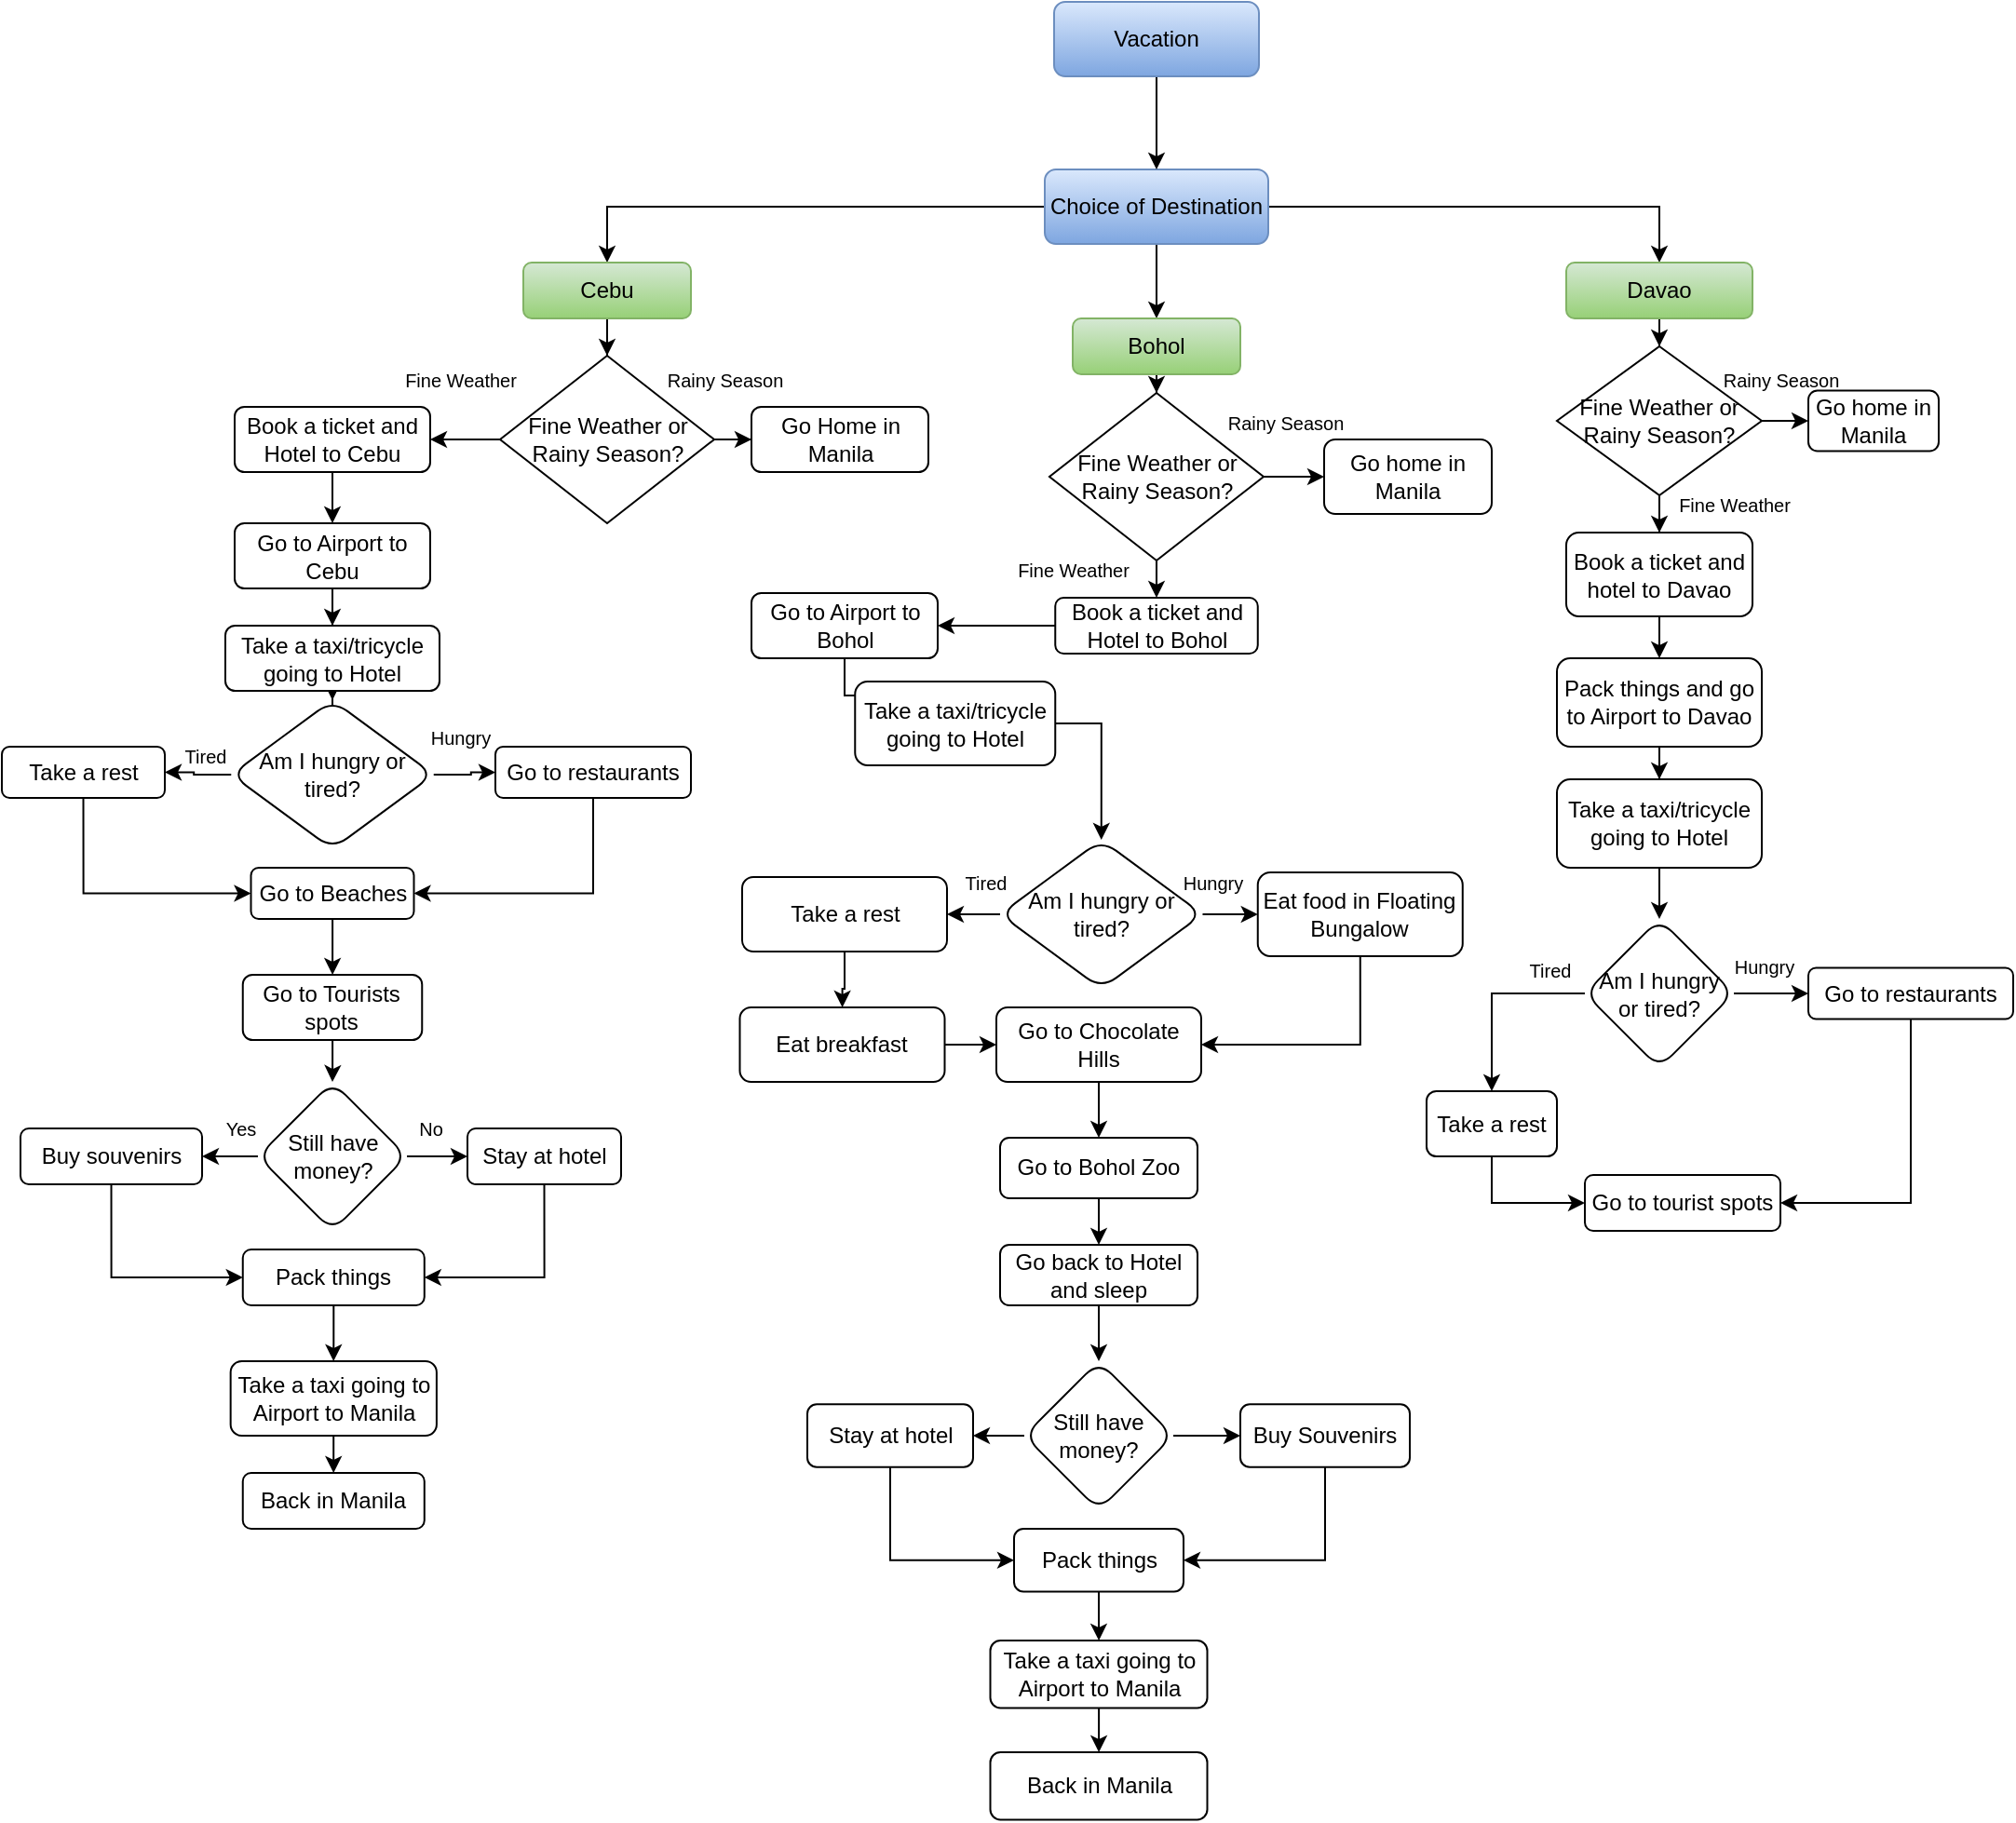 <mxfile version="23.0.0" type="github">
  <diagram id="C5RBs43oDa-KdzZeNtuy" name="Page-1">
    <mxGraphModel dx="2000" dy="613" grid="1" gridSize="10" guides="1" tooltips="1" connect="1" arrows="1" fold="1" page="1" pageScale="1" pageWidth="827" pageHeight="1169" math="0" shadow="0">
      <root>
        <mxCell id="WIyWlLk6GJQsqaUBKTNV-0" />
        <mxCell id="WIyWlLk6GJQsqaUBKTNV-1" parent="WIyWlLk6GJQsqaUBKTNV-0" />
        <mxCell id="_kLyWcV2JEi088Gw9Ph3-5" value="" style="edgeStyle=orthogonalEdgeStyle;rounded=0;orthogonalLoop=1;jettySize=auto;html=1;" edge="1" parent="WIyWlLk6GJQsqaUBKTNV-1" source="WIyWlLk6GJQsqaUBKTNV-3" target="_kLyWcV2JEi088Gw9Ph3-4">
          <mxGeometry relative="1" as="geometry" />
        </mxCell>
        <mxCell id="_kLyWcV2JEi088Gw9Ph3-7" value="" style="edgeStyle=orthogonalEdgeStyle;rounded=0;orthogonalLoop=1;jettySize=auto;html=1;" edge="1" parent="WIyWlLk6GJQsqaUBKTNV-1" source="WIyWlLk6GJQsqaUBKTNV-3" target="_kLyWcV2JEi088Gw9Ph3-6">
          <mxGeometry relative="1" as="geometry" />
        </mxCell>
        <mxCell id="_kLyWcV2JEi088Gw9Ph3-9" value="" style="edgeStyle=orthogonalEdgeStyle;rounded=0;orthogonalLoop=1;jettySize=auto;html=1;" edge="1" parent="WIyWlLk6GJQsqaUBKTNV-1" source="WIyWlLk6GJQsqaUBKTNV-3" target="_kLyWcV2JEi088Gw9Ph3-8">
          <mxGeometry relative="1" as="geometry" />
        </mxCell>
        <mxCell id="WIyWlLk6GJQsqaUBKTNV-3" value="Choice of Destination" style="rounded=1;whiteSpace=wrap;html=1;fontSize=12;glass=0;strokeWidth=1;shadow=0;fillColor=#dae8fc;gradientColor=#7ea6e0;strokeColor=#6c8ebf;" parent="WIyWlLk6GJQsqaUBKTNV-1" vertex="1">
          <mxGeometry x="330" y="160" width="120" height="40" as="geometry" />
        </mxCell>
        <mxCell id="_kLyWcV2JEi088Gw9Ph3-121" value="" style="edgeStyle=orthogonalEdgeStyle;rounded=0;orthogonalLoop=1;jettySize=auto;html=1;" edge="1" parent="WIyWlLk6GJQsqaUBKTNV-1" source="_kLyWcV2JEi088Gw9Ph3-4" target="_kLyWcV2JEi088Gw9Ph3-119">
          <mxGeometry relative="1" as="geometry" />
        </mxCell>
        <mxCell id="_kLyWcV2JEi088Gw9Ph3-4" value="Cebu" style="whiteSpace=wrap;html=1;rounded=1;glass=0;strokeWidth=1;shadow=0;fillColor=#d5e8d4;gradientColor=#97d077;strokeColor=#82b366;" vertex="1" parent="WIyWlLk6GJQsqaUBKTNV-1">
          <mxGeometry x="50" y="210" width="90" height="30" as="geometry" />
        </mxCell>
        <mxCell id="_kLyWcV2JEi088Gw9Ph3-131" value="" style="edgeStyle=orthogonalEdgeStyle;rounded=0;orthogonalLoop=1;jettySize=auto;html=1;" edge="1" parent="WIyWlLk6GJQsqaUBKTNV-1" source="_kLyWcV2JEi088Gw9Ph3-6" target="_kLyWcV2JEi088Gw9Ph3-130">
          <mxGeometry relative="1" as="geometry" />
        </mxCell>
        <mxCell id="_kLyWcV2JEi088Gw9Ph3-6" value="Bohol" style="rounded=1;whiteSpace=wrap;html=1;glass=0;strokeWidth=1;shadow=0;fillColor=#d5e8d4;gradientColor=#97d077;strokeColor=#82b366;" vertex="1" parent="WIyWlLk6GJQsqaUBKTNV-1">
          <mxGeometry x="345" y="240" width="90" height="30" as="geometry" />
        </mxCell>
        <mxCell id="_kLyWcV2JEi088Gw9Ph3-177" value="" style="edgeStyle=orthogonalEdgeStyle;rounded=0;orthogonalLoop=1;jettySize=auto;html=1;" edge="1" parent="WIyWlLk6GJQsqaUBKTNV-1" source="_kLyWcV2JEi088Gw9Ph3-8" target="_kLyWcV2JEi088Gw9Ph3-176">
          <mxGeometry relative="1" as="geometry" />
        </mxCell>
        <mxCell id="_kLyWcV2JEi088Gw9Ph3-8" value="Davao" style="rounded=1;whiteSpace=wrap;html=1;glass=0;strokeWidth=1;shadow=0;fillColor=#d5e8d4;gradientColor=#97d077;strokeColor=#82b366;" vertex="1" parent="WIyWlLk6GJQsqaUBKTNV-1">
          <mxGeometry x="610" y="210" width="100" height="30" as="geometry" />
        </mxCell>
        <mxCell id="_kLyWcV2JEi088Gw9Ph3-39" value="" style="edgeStyle=orthogonalEdgeStyle;rounded=0;orthogonalLoop=1;jettySize=auto;html=1;" edge="1" parent="WIyWlLk6GJQsqaUBKTNV-1" source="_kLyWcV2JEi088Gw9Ph3-18" target="_kLyWcV2JEi088Gw9Ph3-38">
          <mxGeometry relative="1" as="geometry" />
        </mxCell>
        <mxCell id="_kLyWcV2JEi088Gw9Ph3-18" value="Book a ticket and Hotel to Cebu" style="whiteSpace=wrap;html=1;rounded=1;glass=0;strokeWidth=1;shadow=0;" vertex="1" parent="WIyWlLk6GJQsqaUBKTNV-1">
          <mxGeometry x="-105" y="287.5" width="105" height="35" as="geometry" />
        </mxCell>
        <mxCell id="_kLyWcV2JEi088Gw9Ph3-20" value="Go Home in Manila" style="whiteSpace=wrap;html=1;rounded=1;glass=0;strokeWidth=1;shadow=0;" vertex="1" parent="WIyWlLk6GJQsqaUBKTNV-1">
          <mxGeometry x="172.5" y="287.5" width="95" height="35" as="geometry" />
        </mxCell>
        <mxCell id="_kLyWcV2JEi088Gw9Ph3-28" value="" style="edgeStyle=orthogonalEdgeStyle;rounded=0;orthogonalLoop=1;jettySize=auto;html=1;" edge="1" parent="WIyWlLk6GJQsqaUBKTNV-1" source="_kLyWcV2JEi088Gw9Ph3-27" target="WIyWlLk6GJQsqaUBKTNV-3">
          <mxGeometry relative="1" as="geometry" />
        </mxCell>
        <mxCell id="_kLyWcV2JEi088Gw9Ph3-27" value="Vacation" style="rounded=1;whiteSpace=wrap;html=1;fillColor=#dae8fc;gradientColor=#7ea6e0;strokeColor=#6c8ebf;" vertex="1" parent="WIyWlLk6GJQsqaUBKTNV-1">
          <mxGeometry x="335" y="70" width="110" height="40" as="geometry" />
        </mxCell>
        <mxCell id="_kLyWcV2JEi088Gw9Ph3-41" value="" style="edgeStyle=orthogonalEdgeStyle;rounded=0;orthogonalLoop=1;jettySize=auto;html=1;" edge="1" parent="WIyWlLk6GJQsqaUBKTNV-1" source="_kLyWcV2JEi088Gw9Ph3-38" target="_kLyWcV2JEi088Gw9Ph3-40">
          <mxGeometry relative="1" as="geometry" />
        </mxCell>
        <mxCell id="_kLyWcV2JEi088Gw9Ph3-53" style="edgeStyle=orthogonalEdgeStyle;rounded=0;orthogonalLoop=1;jettySize=auto;html=1;exitX=1;exitY=0.5;exitDx=0;exitDy=0;" edge="1" parent="WIyWlLk6GJQsqaUBKTNV-1" source="_kLyWcV2JEi088Gw9Ph3-38">
          <mxGeometry relative="1" as="geometry">
            <mxPoint x="-10" y="370.033" as="targetPoint" />
          </mxGeometry>
        </mxCell>
        <mxCell id="_kLyWcV2JEi088Gw9Ph3-38" value="Go to Airport to Cebu" style="whiteSpace=wrap;html=1;rounded=1;glass=0;strokeWidth=1;shadow=0;" vertex="1" parent="WIyWlLk6GJQsqaUBKTNV-1">
          <mxGeometry x="-105" y="350" width="105" height="35" as="geometry" />
        </mxCell>
        <mxCell id="_kLyWcV2JEi088Gw9Ph3-163" value="" style="edgeStyle=orthogonalEdgeStyle;rounded=0;orthogonalLoop=1;jettySize=auto;html=1;" edge="1" parent="WIyWlLk6GJQsqaUBKTNV-1" source="_kLyWcV2JEi088Gw9Ph3-40" target="_kLyWcV2JEi088Gw9Ph3-161">
          <mxGeometry relative="1" as="geometry" />
        </mxCell>
        <mxCell id="_kLyWcV2JEi088Gw9Ph3-40" value="Take a taxi/tricycle going to Hotel" style="whiteSpace=wrap;html=1;rounded=1;glass=0;strokeWidth=1;shadow=0;" vertex="1" parent="WIyWlLk6GJQsqaUBKTNV-1">
          <mxGeometry x="-110" y="405" width="115" height="35" as="geometry" />
        </mxCell>
        <mxCell id="_kLyWcV2JEi088Gw9Ph3-155" style="edgeStyle=orthogonalEdgeStyle;rounded=0;orthogonalLoop=1;jettySize=auto;html=1;exitX=0.5;exitY=1;exitDx=0;exitDy=0;entryX=0;entryY=0.5;entryDx=0;entryDy=0;" edge="1" parent="WIyWlLk6GJQsqaUBKTNV-1" source="_kLyWcV2JEi088Gw9Ph3-57" target="_kLyWcV2JEi088Gw9Ph3-64">
          <mxGeometry relative="1" as="geometry" />
        </mxCell>
        <mxCell id="_kLyWcV2JEi088Gw9Ph3-57" value="Take a rest" style="whiteSpace=wrap;html=1;rounded=1;glass=0;strokeWidth=1;shadow=0;" vertex="1" parent="WIyWlLk6GJQsqaUBKTNV-1">
          <mxGeometry x="-230" y="470" width="87.5" height="27.5" as="geometry" />
        </mxCell>
        <mxCell id="_kLyWcV2JEi088Gw9Ph3-154" style="edgeStyle=orthogonalEdgeStyle;rounded=0;orthogonalLoop=1;jettySize=auto;html=1;exitX=0.5;exitY=1;exitDx=0;exitDy=0;entryX=1;entryY=0.5;entryDx=0;entryDy=0;" edge="1" parent="WIyWlLk6GJQsqaUBKTNV-1" source="_kLyWcV2JEi088Gw9Ph3-59" target="_kLyWcV2JEi088Gw9Ph3-64">
          <mxGeometry relative="1" as="geometry" />
        </mxCell>
        <mxCell id="_kLyWcV2JEi088Gw9Ph3-59" value="Go to restaurants" style="whiteSpace=wrap;html=1;rounded=1;glass=0;strokeWidth=1;shadow=0;" vertex="1" parent="WIyWlLk6GJQsqaUBKTNV-1">
          <mxGeometry x="35" y="470" width="105" height="27.5" as="geometry" />
        </mxCell>
        <mxCell id="_kLyWcV2JEi088Gw9Ph3-169" value="" style="edgeStyle=orthogonalEdgeStyle;rounded=0;orthogonalLoop=1;jettySize=auto;html=1;" edge="1" parent="WIyWlLk6GJQsqaUBKTNV-1" source="_kLyWcV2JEi088Gw9Ph3-64" target="_kLyWcV2JEi088Gw9Ph3-168">
          <mxGeometry relative="1" as="geometry" />
        </mxCell>
        <mxCell id="_kLyWcV2JEi088Gw9Ph3-64" value="Go to Beaches" style="whiteSpace=wrap;html=1;rounded=1;glass=0;strokeWidth=1;shadow=0;" vertex="1" parent="WIyWlLk6GJQsqaUBKTNV-1">
          <mxGeometry x="-96.25" y="535" width="87.5" height="27.5" as="geometry" />
        </mxCell>
        <mxCell id="_kLyWcV2JEi088Gw9Ph3-72" value="" style="edgeStyle=orthogonalEdgeStyle;rounded=0;orthogonalLoop=1;jettySize=auto;html=1;" edge="1" parent="WIyWlLk6GJQsqaUBKTNV-1" source="_kLyWcV2JEi088Gw9Ph3-66" target="_kLyWcV2JEi088Gw9Ph3-71">
          <mxGeometry relative="1" as="geometry" />
        </mxCell>
        <mxCell id="_kLyWcV2JEi088Gw9Ph3-66" value="Book a ticket and Hotel to Bohol" style="whiteSpace=wrap;html=1;rounded=1;glass=0;strokeWidth=1;shadow=0;" vertex="1" parent="WIyWlLk6GJQsqaUBKTNV-1">
          <mxGeometry x="335.63" y="390" width="108.75" height="30" as="geometry" />
        </mxCell>
        <mxCell id="_kLyWcV2JEi088Gw9Ph3-68" value="Go home in Manila" style="rounded=1;whiteSpace=wrap;html=1;glass=0;strokeWidth=1;shadow=0;" vertex="1" parent="WIyWlLk6GJQsqaUBKTNV-1">
          <mxGeometry x="480" y="305" width="90" height="40" as="geometry" />
        </mxCell>
        <mxCell id="_kLyWcV2JEi088Gw9Ph3-83" value="" style="edgeStyle=orthogonalEdgeStyle;rounded=0;orthogonalLoop=1;jettySize=auto;html=1;" edge="1" parent="WIyWlLk6GJQsqaUBKTNV-1" source="_kLyWcV2JEi088Gw9Ph3-71" target="_kLyWcV2JEi088Gw9Ph3-82">
          <mxGeometry relative="1" as="geometry" />
        </mxCell>
        <mxCell id="_kLyWcV2JEi088Gw9Ph3-71" value="Go to Airport to Bohol" style="whiteSpace=wrap;html=1;rounded=1;glass=0;strokeWidth=1;shadow=0;" vertex="1" parent="WIyWlLk6GJQsqaUBKTNV-1">
          <mxGeometry x="172.5" y="387.5" width="100" height="35" as="geometry" />
        </mxCell>
        <mxCell id="_kLyWcV2JEi088Gw9Ph3-231" style="edgeStyle=orthogonalEdgeStyle;rounded=0;orthogonalLoop=1;jettySize=auto;html=1;exitX=1;exitY=0.5;exitDx=0;exitDy=0;entryX=0.5;entryY=0;entryDx=0;entryDy=0;" edge="1" parent="WIyWlLk6GJQsqaUBKTNV-1" source="_kLyWcV2JEi088Gw9Ph3-82" target="_kLyWcV2JEi088Gw9Ph3-170">
          <mxGeometry relative="1" as="geometry">
            <mxPoint x="360" y="510" as="targetPoint" />
          </mxGeometry>
        </mxCell>
        <mxCell id="_kLyWcV2JEi088Gw9Ph3-82" value="Take a taxi/tricycle going to Hotel" style="whiteSpace=wrap;html=1;rounded=1;glass=0;strokeWidth=1;shadow=0;" vertex="1" parent="WIyWlLk6GJQsqaUBKTNV-1">
          <mxGeometry x="228.13" y="435" width="107.5" height="45" as="geometry" />
        </mxCell>
        <mxCell id="_kLyWcV2JEi088Gw9Ph3-125" value="" style="edgeStyle=orthogonalEdgeStyle;rounded=0;orthogonalLoop=1;jettySize=auto;html=1;" edge="1" parent="WIyWlLk6GJQsqaUBKTNV-1" source="_kLyWcV2JEi088Gw9Ph3-119" target="_kLyWcV2JEi088Gw9Ph3-18">
          <mxGeometry relative="1" as="geometry" />
        </mxCell>
        <mxCell id="_kLyWcV2JEi088Gw9Ph3-126" value="" style="edgeStyle=orthogonalEdgeStyle;rounded=0;orthogonalLoop=1;jettySize=auto;html=1;" edge="1" parent="WIyWlLk6GJQsqaUBKTNV-1" source="_kLyWcV2JEi088Gw9Ph3-119" target="_kLyWcV2JEi088Gw9Ph3-20">
          <mxGeometry relative="1" as="geometry" />
        </mxCell>
        <mxCell id="_kLyWcV2JEi088Gw9Ph3-119" value="Fine Weather or Rainy Season?" style="rhombus;whiteSpace=wrap;html=1;fontSize=12;" vertex="1" parent="WIyWlLk6GJQsqaUBKTNV-1">
          <mxGeometry x="37.5" y="260" width="115" height="90" as="geometry" />
        </mxCell>
        <mxCell id="_kLyWcV2JEi088Gw9Ph3-127" value="Fine Weather" style="text;html=1;align=center;verticalAlign=middle;resizable=0;points=[];autosize=1;strokeColor=none;fillColor=none;fontSize=10;" vertex="1" parent="WIyWlLk6GJQsqaUBKTNV-1">
          <mxGeometry x="-23.75" y="257.5" width="80" height="30" as="geometry" />
        </mxCell>
        <mxCell id="_kLyWcV2JEi088Gw9Ph3-128" value="Rainy Season" style="text;html=1;align=center;verticalAlign=middle;resizable=0;points=[];autosize=1;strokeColor=none;fillColor=none;fontSize=10;" vertex="1" parent="WIyWlLk6GJQsqaUBKTNV-1">
          <mxGeometry x="112.5" y="257.5" width="90" height="30" as="geometry" />
        </mxCell>
        <mxCell id="_kLyWcV2JEi088Gw9Ph3-132" value="" style="edgeStyle=orthogonalEdgeStyle;rounded=0;orthogonalLoop=1;jettySize=auto;html=1;" edge="1" parent="WIyWlLk6GJQsqaUBKTNV-1" source="_kLyWcV2JEi088Gw9Ph3-130" target="_kLyWcV2JEi088Gw9Ph3-68">
          <mxGeometry relative="1" as="geometry" />
        </mxCell>
        <mxCell id="_kLyWcV2JEi088Gw9Ph3-134" style="edgeStyle=orthogonalEdgeStyle;rounded=0;orthogonalLoop=1;jettySize=auto;html=1;exitX=0.5;exitY=1;exitDx=0;exitDy=0;entryX=0.5;entryY=0;entryDx=0;entryDy=0;" edge="1" parent="WIyWlLk6GJQsqaUBKTNV-1" source="_kLyWcV2JEi088Gw9Ph3-130" target="_kLyWcV2JEi088Gw9Ph3-66">
          <mxGeometry relative="1" as="geometry" />
        </mxCell>
        <mxCell id="_kLyWcV2JEi088Gw9Ph3-130" value="Fine Weather or Rainy Season?" style="rhombus;whiteSpace=wrap;html=1;fontSize=12;" vertex="1" parent="WIyWlLk6GJQsqaUBKTNV-1">
          <mxGeometry x="332.5" y="280" width="115" height="90" as="geometry" />
        </mxCell>
        <mxCell id="_kLyWcV2JEi088Gw9Ph3-136" value="Rainy Season" style="text;html=1;align=center;verticalAlign=middle;resizable=0;points=[];autosize=1;strokeColor=none;fillColor=none;fontSize=10;" vertex="1" parent="WIyWlLk6GJQsqaUBKTNV-1">
          <mxGeometry x="414" y="281.25" width="90" height="30" as="geometry" />
        </mxCell>
        <mxCell id="_kLyWcV2JEi088Gw9Ph3-137" value="Fine Weather" style="text;html=1;align=center;verticalAlign=middle;resizable=0;points=[];autosize=1;strokeColor=none;fillColor=none;fontSize=10;" vertex="1" parent="WIyWlLk6GJQsqaUBKTNV-1">
          <mxGeometry x="305.25" y="360" width="80" height="30" as="geometry" />
        </mxCell>
        <mxCell id="_kLyWcV2JEi088Gw9Ph3-191" style="edgeStyle=orthogonalEdgeStyle;rounded=0;orthogonalLoop=1;jettySize=auto;html=1;exitX=0.5;exitY=1;exitDx=0;exitDy=0;entryX=1;entryY=0.5;entryDx=0;entryDy=0;" edge="1" parent="WIyWlLk6GJQsqaUBKTNV-1" source="_kLyWcV2JEi088Gw9Ph3-139" target="_kLyWcV2JEi088Gw9Ph3-141">
          <mxGeometry relative="1" as="geometry" />
        </mxCell>
        <mxCell id="_kLyWcV2JEi088Gw9Ph3-139" value="Eat food in Floating Bungalow" style="whiteSpace=wrap;html=1;rounded=1;glass=0;strokeWidth=1;shadow=0;" vertex="1" parent="WIyWlLk6GJQsqaUBKTNV-1">
          <mxGeometry x="444.38" y="537.5" width="110" height="45" as="geometry" />
        </mxCell>
        <mxCell id="_kLyWcV2JEi088Gw9Ph3-146" value="" style="edgeStyle=orthogonalEdgeStyle;rounded=0;orthogonalLoop=1;jettySize=auto;html=1;" edge="1" parent="WIyWlLk6GJQsqaUBKTNV-1" source="_kLyWcV2JEi088Gw9Ph3-141" target="_kLyWcV2JEi088Gw9Ph3-145">
          <mxGeometry relative="1" as="geometry" />
        </mxCell>
        <mxCell id="_kLyWcV2JEi088Gw9Ph3-141" value="Go to Chocolate Hills" style="whiteSpace=wrap;html=1;rounded=1;glass=0;strokeWidth=1;shadow=0;" vertex="1" parent="WIyWlLk6GJQsqaUBKTNV-1">
          <mxGeometry x="304" y="610" width="110" height="40" as="geometry" />
        </mxCell>
        <mxCell id="_kLyWcV2JEi088Gw9Ph3-150" value="" style="edgeStyle=orthogonalEdgeStyle;rounded=0;orthogonalLoop=1;jettySize=auto;html=1;" edge="1" parent="WIyWlLk6GJQsqaUBKTNV-1" source="_kLyWcV2JEi088Gw9Ph3-143" target="_kLyWcV2JEi088Gw9Ph3-149">
          <mxGeometry relative="1" as="geometry" />
        </mxCell>
        <mxCell id="_kLyWcV2JEi088Gw9Ph3-143" value="Take a rest" style="whiteSpace=wrap;html=1;rounded=1;glass=0;strokeWidth=1;shadow=0;" vertex="1" parent="WIyWlLk6GJQsqaUBKTNV-1">
          <mxGeometry x="167.5" y="540" width="110" height="40" as="geometry" />
        </mxCell>
        <mxCell id="_kLyWcV2JEi088Gw9Ph3-212" value="" style="edgeStyle=orthogonalEdgeStyle;rounded=0;orthogonalLoop=1;jettySize=auto;html=1;" edge="1" parent="WIyWlLk6GJQsqaUBKTNV-1" source="_kLyWcV2JEi088Gw9Ph3-145" target="_kLyWcV2JEi088Gw9Ph3-211">
          <mxGeometry relative="1" as="geometry" />
        </mxCell>
        <mxCell id="_kLyWcV2JEi088Gw9Ph3-145" value="Go to Bohol Zoo" style="whiteSpace=wrap;html=1;rounded=1;glass=0;strokeWidth=1;shadow=0;" vertex="1" parent="WIyWlLk6GJQsqaUBKTNV-1">
          <mxGeometry x="306" y="680" width="106" height="32.5" as="geometry" />
        </mxCell>
        <mxCell id="_kLyWcV2JEi088Gw9Ph3-151" value="" style="edgeStyle=orthogonalEdgeStyle;rounded=0;orthogonalLoop=1;jettySize=auto;html=1;" edge="1" parent="WIyWlLk6GJQsqaUBKTNV-1" source="_kLyWcV2JEi088Gw9Ph3-149" target="_kLyWcV2JEi088Gw9Ph3-141">
          <mxGeometry relative="1" as="geometry" />
        </mxCell>
        <mxCell id="_kLyWcV2JEi088Gw9Ph3-149" value="Eat breakfast" style="whiteSpace=wrap;html=1;rounded=1;glass=0;strokeWidth=1;shadow=0;" vertex="1" parent="WIyWlLk6GJQsqaUBKTNV-1">
          <mxGeometry x="166.25" y="610" width="110" height="40" as="geometry" />
        </mxCell>
        <mxCell id="_kLyWcV2JEi088Gw9Ph3-157" value="Tired" style="text;html=1;align=center;verticalAlign=middle;resizable=0;points=[];autosize=1;strokeColor=none;fillColor=none;fontSize=10;" vertex="1" parent="WIyWlLk6GJQsqaUBKTNV-1">
          <mxGeometry x="-146.25" y="460" width="50" height="30" as="geometry" />
        </mxCell>
        <mxCell id="_kLyWcV2JEi088Gw9Ph3-158" value="Hungry" style="text;html=1;align=center;verticalAlign=middle;resizable=0;points=[];autosize=1;strokeColor=none;fillColor=none;fontSize=10;" vertex="1" parent="WIyWlLk6GJQsqaUBKTNV-1">
          <mxGeometry x="-13.75" y="450" width="60" height="30" as="geometry" />
        </mxCell>
        <mxCell id="_kLyWcV2JEi088Gw9Ph3-166" value="" style="edgeStyle=orthogonalEdgeStyle;rounded=0;orthogonalLoop=1;jettySize=auto;html=1;" edge="1" parent="WIyWlLk6GJQsqaUBKTNV-1" source="_kLyWcV2JEi088Gw9Ph3-161" target="_kLyWcV2JEi088Gw9Ph3-57">
          <mxGeometry relative="1" as="geometry" />
        </mxCell>
        <mxCell id="_kLyWcV2JEi088Gw9Ph3-167" value="" style="edgeStyle=orthogonalEdgeStyle;rounded=0;orthogonalLoop=1;jettySize=auto;html=1;" edge="1" parent="WIyWlLk6GJQsqaUBKTNV-1" source="_kLyWcV2JEi088Gw9Ph3-161" target="_kLyWcV2JEi088Gw9Ph3-59">
          <mxGeometry relative="1" as="geometry" />
        </mxCell>
        <mxCell id="_kLyWcV2JEi088Gw9Ph3-161" value="Am I hungry or tired?" style="rhombus;whiteSpace=wrap;html=1;rounded=1;" vertex="1" parent="WIyWlLk6GJQsqaUBKTNV-1">
          <mxGeometry x="-106.87" y="445" width="108.75" height="80" as="geometry" />
        </mxCell>
        <mxCell id="_kLyWcV2JEi088Gw9Ph3-193" value="" style="edgeStyle=orthogonalEdgeStyle;rounded=0;orthogonalLoop=1;jettySize=auto;html=1;" edge="1" parent="WIyWlLk6GJQsqaUBKTNV-1" source="_kLyWcV2JEi088Gw9Ph3-168" target="_kLyWcV2JEi088Gw9Ph3-192">
          <mxGeometry relative="1" as="geometry" />
        </mxCell>
        <mxCell id="_kLyWcV2JEi088Gw9Ph3-168" value="Go to Tourists spots" style="whiteSpace=wrap;html=1;rounded=1;glass=0;strokeWidth=1;shadow=0;" vertex="1" parent="WIyWlLk6GJQsqaUBKTNV-1">
          <mxGeometry x="-100.62" y="592.5" width="96.25" height="35" as="geometry" />
        </mxCell>
        <mxCell id="_kLyWcV2JEi088Gw9Ph3-172" value="" style="edgeStyle=orthogonalEdgeStyle;rounded=0;orthogonalLoop=1;jettySize=auto;html=1;" edge="1" parent="WIyWlLk6GJQsqaUBKTNV-1" source="_kLyWcV2JEi088Gw9Ph3-170" target="_kLyWcV2JEi088Gw9Ph3-139">
          <mxGeometry relative="1" as="geometry" />
        </mxCell>
        <mxCell id="_kLyWcV2JEi088Gw9Ph3-173" value="" style="edgeStyle=orthogonalEdgeStyle;rounded=0;orthogonalLoop=1;jettySize=auto;html=1;" edge="1" parent="WIyWlLk6GJQsqaUBKTNV-1" source="_kLyWcV2JEi088Gw9Ph3-170" target="_kLyWcV2JEi088Gw9Ph3-143">
          <mxGeometry relative="1" as="geometry" />
        </mxCell>
        <mxCell id="_kLyWcV2JEi088Gw9Ph3-170" value="Am I hungry or tired?" style="rhombus;whiteSpace=wrap;html=1;rounded=1;" vertex="1" parent="WIyWlLk6GJQsqaUBKTNV-1">
          <mxGeometry x="306" y="520" width="108.75" height="80" as="geometry" />
        </mxCell>
        <mxCell id="_kLyWcV2JEi088Gw9Ph3-174" value="Tired" style="text;html=1;align=center;verticalAlign=middle;resizable=0;points=[];autosize=1;strokeColor=none;fillColor=none;fontSize=10;" vertex="1" parent="WIyWlLk6GJQsqaUBKTNV-1">
          <mxGeometry x="272.5" y="527.5" width="50" height="30" as="geometry" />
        </mxCell>
        <mxCell id="_kLyWcV2JEi088Gw9Ph3-175" value="Hungry" style="text;html=1;align=center;verticalAlign=middle;resizable=0;points=[];autosize=1;strokeColor=none;fillColor=none;fontSize=10;" vertex="1" parent="WIyWlLk6GJQsqaUBKTNV-1">
          <mxGeometry x="390" y="527.5" width="60" height="30" as="geometry" />
        </mxCell>
        <mxCell id="_kLyWcV2JEi088Gw9Ph3-183" value="" style="edgeStyle=orthogonalEdgeStyle;rounded=0;orthogonalLoop=1;jettySize=auto;html=1;" edge="1" parent="WIyWlLk6GJQsqaUBKTNV-1" source="_kLyWcV2JEi088Gw9Ph3-176" target="_kLyWcV2JEi088Gw9Ph3-182">
          <mxGeometry relative="1" as="geometry" />
        </mxCell>
        <mxCell id="_kLyWcV2JEi088Gw9Ph3-186" value="" style="edgeStyle=orthogonalEdgeStyle;rounded=0;orthogonalLoop=1;jettySize=auto;html=1;" edge="1" parent="WIyWlLk6GJQsqaUBKTNV-1" source="_kLyWcV2JEi088Gw9Ph3-176" target="_kLyWcV2JEi088Gw9Ph3-185">
          <mxGeometry relative="1" as="geometry" />
        </mxCell>
        <mxCell id="_kLyWcV2JEi088Gw9Ph3-176" value="Fine Weather or Rainy Season?" style="rhombus;whiteSpace=wrap;html=1;rounded=0;glass=0;strokeWidth=1;shadow=0;" vertex="1" parent="WIyWlLk6GJQsqaUBKTNV-1">
          <mxGeometry x="605" y="255" width="110" height="80" as="geometry" />
        </mxCell>
        <mxCell id="_kLyWcV2JEi088Gw9Ph3-182" value="Go home in Manila" style="rounded=1;whiteSpace=wrap;html=1;glass=0;strokeWidth=1;shadow=0;" vertex="1" parent="WIyWlLk6GJQsqaUBKTNV-1">
          <mxGeometry x="740" y="278.75" width="70" height="32.5" as="geometry" />
        </mxCell>
        <mxCell id="_kLyWcV2JEi088Gw9Ph3-190" value="" style="edgeStyle=orthogonalEdgeStyle;rounded=0;orthogonalLoop=1;jettySize=auto;html=1;" edge="1" parent="WIyWlLk6GJQsqaUBKTNV-1" source="_kLyWcV2JEi088Gw9Ph3-185" target="_kLyWcV2JEi088Gw9Ph3-189">
          <mxGeometry relative="1" as="geometry" />
        </mxCell>
        <mxCell id="_kLyWcV2JEi088Gw9Ph3-185" value="Book a ticket and hotel to Davao" style="whiteSpace=wrap;html=1;rounded=1;glass=0;strokeWidth=1;shadow=0;" vertex="1" parent="WIyWlLk6GJQsqaUBKTNV-1">
          <mxGeometry x="610" y="355" width="100" height="45" as="geometry" />
        </mxCell>
        <mxCell id="_kLyWcV2JEi088Gw9Ph3-187" value="Rainy Season" style="text;html=1;align=center;verticalAlign=middle;resizable=0;points=[];autosize=1;strokeColor=none;fillColor=none;fontSize=10;" vertex="1" parent="WIyWlLk6GJQsqaUBKTNV-1">
          <mxGeometry x="680" y="257.5" width="90" height="30" as="geometry" />
        </mxCell>
        <mxCell id="_kLyWcV2JEi088Gw9Ph3-188" value="Fine Weather" style="text;html=1;align=center;verticalAlign=middle;resizable=0;points=[];autosize=1;strokeColor=none;fillColor=none;fontSize=10;" vertex="1" parent="WIyWlLk6GJQsqaUBKTNV-1">
          <mxGeometry x="660" y="325" width="80" height="30" as="geometry" />
        </mxCell>
        <mxCell id="_kLyWcV2JEi088Gw9Ph3-229" value="" style="edgeStyle=orthogonalEdgeStyle;rounded=0;orthogonalLoop=1;jettySize=auto;html=1;" edge="1" parent="WIyWlLk6GJQsqaUBKTNV-1" source="_kLyWcV2JEi088Gw9Ph3-189" target="_kLyWcV2JEi088Gw9Ph3-228">
          <mxGeometry relative="1" as="geometry" />
        </mxCell>
        <mxCell id="_kLyWcV2JEi088Gw9Ph3-189" value="Pack things and go to Airport to Davao" style="whiteSpace=wrap;html=1;rounded=1;glass=0;strokeWidth=1;shadow=0;" vertex="1" parent="WIyWlLk6GJQsqaUBKTNV-1">
          <mxGeometry x="605" y="422.5" width="110" height="47.5" as="geometry" />
        </mxCell>
        <mxCell id="_kLyWcV2JEi088Gw9Ph3-195" value="" style="edgeStyle=orthogonalEdgeStyle;rounded=0;orthogonalLoop=1;jettySize=auto;html=1;" edge="1" parent="WIyWlLk6GJQsqaUBKTNV-1" source="_kLyWcV2JEi088Gw9Ph3-192" target="_kLyWcV2JEi088Gw9Ph3-194">
          <mxGeometry relative="1" as="geometry" />
        </mxCell>
        <mxCell id="_kLyWcV2JEi088Gw9Ph3-197" value="" style="edgeStyle=orthogonalEdgeStyle;rounded=0;orthogonalLoop=1;jettySize=auto;html=1;" edge="1" parent="WIyWlLk6GJQsqaUBKTNV-1" source="_kLyWcV2JEi088Gw9Ph3-192" target="_kLyWcV2JEi088Gw9Ph3-196">
          <mxGeometry relative="1" as="geometry" />
        </mxCell>
        <mxCell id="_kLyWcV2JEi088Gw9Ph3-192" value="Still have money?" style="rhombus;whiteSpace=wrap;html=1;rounded=1;glass=0;strokeWidth=1;shadow=0;" vertex="1" parent="WIyWlLk6GJQsqaUBKTNV-1">
          <mxGeometry x="-92.495" y="650" width="80" height="80" as="geometry" />
        </mxCell>
        <mxCell id="_kLyWcV2JEi088Gw9Ph3-204" style="edgeStyle=orthogonalEdgeStyle;rounded=0;orthogonalLoop=1;jettySize=auto;html=1;exitX=0.5;exitY=1;exitDx=0;exitDy=0;entryX=0;entryY=0.5;entryDx=0;entryDy=0;" edge="1" parent="WIyWlLk6GJQsqaUBKTNV-1" source="_kLyWcV2JEi088Gw9Ph3-194" target="_kLyWcV2JEi088Gw9Ph3-201">
          <mxGeometry relative="1" as="geometry" />
        </mxCell>
        <mxCell id="_kLyWcV2JEi088Gw9Ph3-194" value="Buy souvenirs" style="whiteSpace=wrap;html=1;rounded=1;glass=0;strokeWidth=1;shadow=0;" vertex="1" parent="WIyWlLk6GJQsqaUBKTNV-1">
          <mxGeometry x="-220" y="675" width="97.51" height="30" as="geometry" />
        </mxCell>
        <mxCell id="_kLyWcV2JEi088Gw9Ph3-203" style="edgeStyle=orthogonalEdgeStyle;rounded=0;orthogonalLoop=1;jettySize=auto;html=1;exitX=0.5;exitY=1;exitDx=0;exitDy=0;entryX=1;entryY=0.5;entryDx=0;entryDy=0;" edge="1" parent="WIyWlLk6GJQsqaUBKTNV-1" source="_kLyWcV2JEi088Gw9Ph3-196" target="_kLyWcV2JEi088Gw9Ph3-201">
          <mxGeometry relative="1" as="geometry" />
        </mxCell>
        <mxCell id="_kLyWcV2JEi088Gw9Ph3-196" value="Stay at hotel" style="whiteSpace=wrap;html=1;rounded=1;glass=0;strokeWidth=1;shadow=0;" vertex="1" parent="WIyWlLk6GJQsqaUBKTNV-1">
          <mxGeometry x="20.0" y="675" width="82.5" height="30" as="geometry" />
        </mxCell>
        <mxCell id="_kLyWcV2JEi088Gw9Ph3-198" value="Yes" style="text;html=1;align=center;verticalAlign=middle;resizable=0;points=[];autosize=1;strokeColor=none;fillColor=none;fontSize=10;" vertex="1" parent="WIyWlLk6GJQsqaUBKTNV-1">
          <mxGeometry x="-122.49" y="660" width="40" height="30" as="geometry" />
        </mxCell>
        <mxCell id="_kLyWcV2JEi088Gw9Ph3-200" value="No" style="text;html=1;align=center;verticalAlign=middle;resizable=0;points=[];autosize=1;strokeColor=none;fillColor=none;fontSize=10;" vertex="1" parent="WIyWlLk6GJQsqaUBKTNV-1">
          <mxGeometry x="-20" y="660" width="40" height="30" as="geometry" />
        </mxCell>
        <mxCell id="_kLyWcV2JEi088Gw9Ph3-206" value="" style="edgeStyle=orthogonalEdgeStyle;rounded=0;orthogonalLoop=1;jettySize=auto;html=1;" edge="1" parent="WIyWlLk6GJQsqaUBKTNV-1" source="_kLyWcV2JEi088Gw9Ph3-201" target="_kLyWcV2JEi088Gw9Ph3-205">
          <mxGeometry relative="1" as="geometry" />
        </mxCell>
        <mxCell id="_kLyWcV2JEi088Gw9Ph3-201" value="Pack things" style="whiteSpace=wrap;html=1;rounded=1;glass=0;strokeWidth=1;shadow=0;" vertex="1" parent="WIyWlLk6GJQsqaUBKTNV-1">
          <mxGeometry x="-100.62" y="740" width="97.51" height="30" as="geometry" />
        </mxCell>
        <mxCell id="_kLyWcV2JEi088Gw9Ph3-209" value="" style="edgeStyle=orthogonalEdgeStyle;rounded=0;orthogonalLoop=1;jettySize=auto;html=1;" edge="1" parent="WIyWlLk6GJQsqaUBKTNV-1" source="_kLyWcV2JEi088Gw9Ph3-205" target="_kLyWcV2JEi088Gw9Ph3-208">
          <mxGeometry relative="1" as="geometry" />
        </mxCell>
        <mxCell id="_kLyWcV2JEi088Gw9Ph3-205" value="Take a taxi going to Airport to Manila" style="whiteSpace=wrap;html=1;rounded=1;glass=0;strokeWidth=1;shadow=0;" vertex="1" parent="WIyWlLk6GJQsqaUBKTNV-1">
          <mxGeometry x="-107.17" y="800" width="110.62" height="40" as="geometry" />
        </mxCell>
        <mxCell id="_kLyWcV2JEi088Gw9Ph3-208" value="Back in Manila" style="whiteSpace=wrap;html=1;rounded=1;glass=0;strokeWidth=1;shadow=0;" vertex="1" parent="WIyWlLk6GJQsqaUBKTNV-1">
          <mxGeometry x="-100.62" y="860" width="97.51" height="30" as="geometry" />
        </mxCell>
        <mxCell id="_kLyWcV2JEi088Gw9Ph3-214" value="" style="edgeStyle=orthogonalEdgeStyle;rounded=0;orthogonalLoop=1;jettySize=auto;html=1;" edge="1" parent="WIyWlLk6GJQsqaUBKTNV-1" source="_kLyWcV2JEi088Gw9Ph3-211" target="_kLyWcV2JEi088Gw9Ph3-213">
          <mxGeometry relative="1" as="geometry" />
        </mxCell>
        <mxCell id="_kLyWcV2JEi088Gw9Ph3-211" value="Go back to Hotel and sleep" style="whiteSpace=wrap;html=1;rounded=1;glass=0;strokeWidth=1;shadow=0;" vertex="1" parent="WIyWlLk6GJQsqaUBKTNV-1">
          <mxGeometry x="306" y="737.5" width="106" height="32.5" as="geometry" />
        </mxCell>
        <mxCell id="_kLyWcV2JEi088Gw9Ph3-216" value="" style="edgeStyle=orthogonalEdgeStyle;rounded=0;orthogonalLoop=1;jettySize=auto;html=1;" edge="1" parent="WIyWlLk6GJQsqaUBKTNV-1" source="_kLyWcV2JEi088Gw9Ph3-213" target="_kLyWcV2JEi088Gw9Ph3-215">
          <mxGeometry relative="1" as="geometry" />
        </mxCell>
        <mxCell id="_kLyWcV2JEi088Gw9Ph3-218" value="" style="edgeStyle=orthogonalEdgeStyle;rounded=0;orthogonalLoop=1;jettySize=auto;html=1;" edge="1" parent="WIyWlLk6GJQsqaUBKTNV-1" source="_kLyWcV2JEi088Gw9Ph3-213" target="_kLyWcV2JEi088Gw9Ph3-217">
          <mxGeometry relative="1" as="geometry" />
        </mxCell>
        <mxCell id="_kLyWcV2JEi088Gw9Ph3-213" value="Still have money?" style="rhombus;whiteSpace=wrap;html=1;rounded=1;glass=0;strokeWidth=1;shadow=0;" vertex="1" parent="WIyWlLk6GJQsqaUBKTNV-1">
          <mxGeometry x="319" y="800" width="80" height="80" as="geometry" />
        </mxCell>
        <mxCell id="_kLyWcV2JEi088Gw9Ph3-223" style="edgeStyle=orthogonalEdgeStyle;rounded=0;orthogonalLoop=1;jettySize=auto;html=1;exitX=0.5;exitY=1;exitDx=0;exitDy=0;entryX=1;entryY=0.5;entryDx=0;entryDy=0;" edge="1" parent="WIyWlLk6GJQsqaUBKTNV-1" source="_kLyWcV2JEi088Gw9Ph3-215" target="_kLyWcV2JEi088Gw9Ph3-220">
          <mxGeometry relative="1" as="geometry" />
        </mxCell>
        <mxCell id="_kLyWcV2JEi088Gw9Ph3-215" value="Buy Souvenirs" style="whiteSpace=wrap;html=1;rounded=1;glass=0;strokeWidth=1;shadow=0;" vertex="1" parent="WIyWlLk6GJQsqaUBKTNV-1">
          <mxGeometry x="435" y="823.13" width="91" height="33.75" as="geometry" />
        </mxCell>
        <mxCell id="_kLyWcV2JEi088Gw9Ph3-222" style="edgeStyle=orthogonalEdgeStyle;rounded=0;orthogonalLoop=1;jettySize=auto;html=1;exitX=0.5;exitY=1;exitDx=0;exitDy=0;entryX=0;entryY=0.5;entryDx=0;entryDy=0;" edge="1" parent="WIyWlLk6GJQsqaUBKTNV-1" source="_kLyWcV2JEi088Gw9Ph3-217" target="_kLyWcV2JEi088Gw9Ph3-220">
          <mxGeometry relative="1" as="geometry" />
        </mxCell>
        <mxCell id="_kLyWcV2JEi088Gw9Ph3-217" value="Stay at hotel" style="whiteSpace=wrap;html=1;rounded=1;glass=0;strokeWidth=1;shadow=0;" vertex="1" parent="WIyWlLk6GJQsqaUBKTNV-1">
          <mxGeometry x="202.5" y="823.13" width="89" height="33.75" as="geometry" />
        </mxCell>
        <mxCell id="_kLyWcV2JEi088Gw9Ph3-225" value="" style="edgeStyle=orthogonalEdgeStyle;rounded=0;orthogonalLoop=1;jettySize=auto;html=1;" edge="1" parent="WIyWlLk6GJQsqaUBKTNV-1" source="_kLyWcV2JEi088Gw9Ph3-220" target="_kLyWcV2JEi088Gw9Ph3-224">
          <mxGeometry relative="1" as="geometry" />
        </mxCell>
        <mxCell id="_kLyWcV2JEi088Gw9Ph3-220" value="Pack things" style="whiteSpace=wrap;html=1;rounded=1;glass=0;strokeWidth=1;shadow=0;" vertex="1" parent="WIyWlLk6GJQsqaUBKTNV-1">
          <mxGeometry x="313.5" y="890" width="91" height="33.75" as="geometry" />
        </mxCell>
        <mxCell id="_kLyWcV2JEi088Gw9Ph3-227" value="" style="edgeStyle=orthogonalEdgeStyle;rounded=0;orthogonalLoop=1;jettySize=auto;html=1;" edge="1" parent="WIyWlLk6GJQsqaUBKTNV-1" source="_kLyWcV2JEi088Gw9Ph3-224" target="_kLyWcV2JEi088Gw9Ph3-226">
          <mxGeometry relative="1" as="geometry" />
        </mxCell>
        <mxCell id="_kLyWcV2JEi088Gw9Ph3-224" value="Take a taxi going to Airport to Manila" style="whiteSpace=wrap;html=1;rounded=1;glass=0;strokeWidth=1;shadow=0;" vertex="1" parent="WIyWlLk6GJQsqaUBKTNV-1">
          <mxGeometry x="300.75" y="950" width="116.5" height="36.25" as="geometry" />
        </mxCell>
        <mxCell id="_kLyWcV2JEi088Gw9Ph3-226" value="Back in Manila" style="whiteSpace=wrap;html=1;rounded=1;glass=0;strokeWidth=1;shadow=0;" vertex="1" parent="WIyWlLk6GJQsqaUBKTNV-1">
          <mxGeometry x="300.75" y="1010" width="116.5" height="36.25" as="geometry" />
        </mxCell>
        <mxCell id="_kLyWcV2JEi088Gw9Ph3-233" value="" style="edgeStyle=orthogonalEdgeStyle;rounded=0;orthogonalLoop=1;jettySize=auto;html=1;" edge="1" parent="WIyWlLk6GJQsqaUBKTNV-1" source="_kLyWcV2JEi088Gw9Ph3-228" target="_kLyWcV2JEi088Gw9Ph3-232">
          <mxGeometry relative="1" as="geometry" />
        </mxCell>
        <mxCell id="_kLyWcV2JEi088Gw9Ph3-228" value="Take a taxi/tricycle going to Hotel" style="whiteSpace=wrap;html=1;rounded=1;glass=0;strokeWidth=1;shadow=0;" vertex="1" parent="WIyWlLk6GJQsqaUBKTNV-1">
          <mxGeometry x="605" y="487.5" width="110" height="47.5" as="geometry" />
        </mxCell>
        <mxCell id="_kLyWcV2JEi088Gw9Ph3-237" value="" style="edgeStyle=orthogonalEdgeStyle;rounded=0;orthogonalLoop=1;jettySize=auto;html=1;" edge="1" parent="WIyWlLk6GJQsqaUBKTNV-1" source="_kLyWcV2JEi088Gw9Ph3-232" target="_kLyWcV2JEi088Gw9Ph3-236">
          <mxGeometry relative="1" as="geometry" />
        </mxCell>
        <mxCell id="_kLyWcV2JEi088Gw9Ph3-241" value="" style="edgeStyle=orthogonalEdgeStyle;rounded=0;orthogonalLoop=1;jettySize=auto;html=1;" edge="1" parent="WIyWlLk6GJQsqaUBKTNV-1" source="_kLyWcV2JEi088Gw9Ph3-232" target="_kLyWcV2JEi088Gw9Ph3-240">
          <mxGeometry relative="1" as="geometry" />
        </mxCell>
        <mxCell id="_kLyWcV2JEi088Gw9Ph3-232" value="Am I hungry or tired?" style="rhombus;whiteSpace=wrap;html=1;rounded=1;glass=0;strokeWidth=1;shadow=0;" vertex="1" parent="WIyWlLk6GJQsqaUBKTNV-1">
          <mxGeometry x="620" y="562.5" width="80" height="80" as="geometry" />
        </mxCell>
        <mxCell id="_kLyWcV2JEi088Gw9Ph3-253" style="edgeStyle=orthogonalEdgeStyle;rounded=0;orthogonalLoop=1;jettySize=auto;html=1;exitX=0.5;exitY=1;exitDx=0;exitDy=0;entryX=0;entryY=0.5;entryDx=0;entryDy=0;" edge="1" parent="WIyWlLk6GJQsqaUBKTNV-1" source="_kLyWcV2JEi088Gw9Ph3-236" target="_kLyWcV2JEi088Gw9Ph3-251">
          <mxGeometry relative="1" as="geometry" />
        </mxCell>
        <mxCell id="_kLyWcV2JEi088Gw9Ph3-236" value="Take a rest" style="whiteSpace=wrap;html=1;rounded=1;glass=0;strokeWidth=1;shadow=0;" vertex="1" parent="WIyWlLk6GJQsqaUBKTNV-1">
          <mxGeometry x="535" y="655" width="70" height="35" as="geometry" />
        </mxCell>
        <mxCell id="_kLyWcV2JEi088Gw9Ph3-254" style="edgeStyle=orthogonalEdgeStyle;rounded=0;orthogonalLoop=1;jettySize=auto;html=1;exitX=0.5;exitY=1;exitDx=0;exitDy=0;entryX=1;entryY=0.5;entryDx=0;entryDy=0;" edge="1" parent="WIyWlLk6GJQsqaUBKTNV-1" source="_kLyWcV2JEi088Gw9Ph3-240" target="_kLyWcV2JEi088Gw9Ph3-251">
          <mxGeometry relative="1" as="geometry" />
        </mxCell>
        <mxCell id="_kLyWcV2JEi088Gw9Ph3-240" value="Go to restaurants" style="whiteSpace=wrap;html=1;rounded=1;glass=0;strokeWidth=1;shadow=0;" vertex="1" parent="WIyWlLk6GJQsqaUBKTNV-1">
          <mxGeometry x="740" y="588.75" width="110" height="27.5" as="geometry" />
        </mxCell>
        <mxCell id="_kLyWcV2JEi088Gw9Ph3-246" value="Hungry" style="text;html=1;align=center;verticalAlign=middle;resizable=0;points=[];autosize=1;strokeColor=none;fillColor=none;fontSize=10;" vertex="1" parent="WIyWlLk6GJQsqaUBKTNV-1">
          <mxGeometry x="686" y="573" width="60" height="30" as="geometry" />
        </mxCell>
        <mxCell id="_kLyWcV2JEi088Gw9Ph3-247" value="Tired" style="text;html=1;align=center;verticalAlign=middle;resizable=0;points=[];autosize=1;strokeColor=none;fillColor=none;fontSize=10;" vertex="1" parent="WIyWlLk6GJQsqaUBKTNV-1">
          <mxGeometry x="576" y="575" width="50" height="30" as="geometry" />
        </mxCell>
        <mxCell id="_kLyWcV2JEi088Gw9Ph3-251" value="Go to tourist spots" style="whiteSpace=wrap;html=1;rounded=1;glass=0;strokeWidth=1;shadow=0;" vertex="1" parent="WIyWlLk6GJQsqaUBKTNV-1">
          <mxGeometry x="620" y="700" width="105" height="30" as="geometry" />
        </mxCell>
      </root>
    </mxGraphModel>
  </diagram>
</mxfile>
